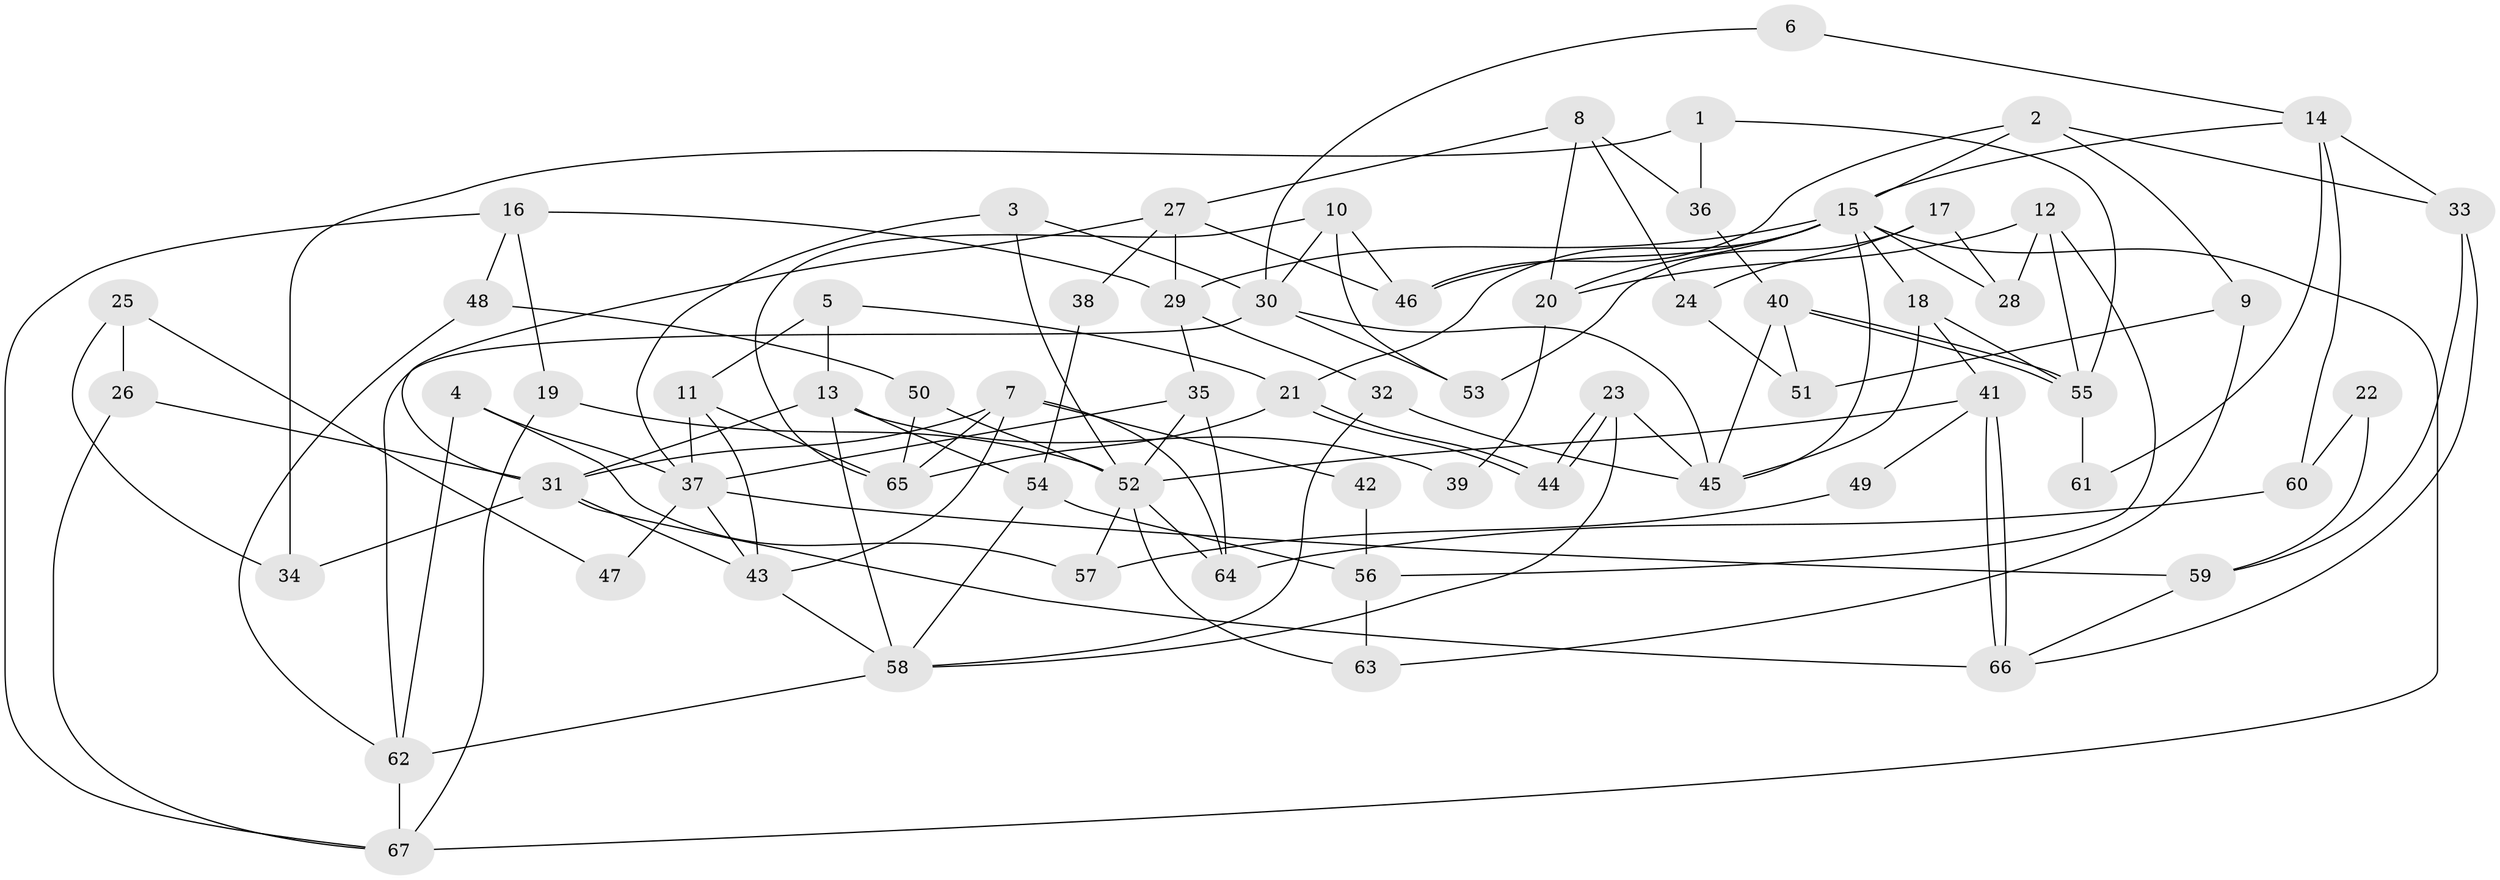 // Generated by graph-tools (version 1.1) at 2025/02/03/09/25 03:02:05]
// undirected, 67 vertices, 134 edges
graph export_dot {
graph [start="1"]
  node [color=gray90,style=filled];
  1;
  2;
  3;
  4;
  5;
  6;
  7;
  8;
  9;
  10;
  11;
  12;
  13;
  14;
  15;
  16;
  17;
  18;
  19;
  20;
  21;
  22;
  23;
  24;
  25;
  26;
  27;
  28;
  29;
  30;
  31;
  32;
  33;
  34;
  35;
  36;
  37;
  38;
  39;
  40;
  41;
  42;
  43;
  44;
  45;
  46;
  47;
  48;
  49;
  50;
  51;
  52;
  53;
  54;
  55;
  56;
  57;
  58;
  59;
  60;
  61;
  62;
  63;
  64;
  65;
  66;
  67;
  1 -- 55;
  1 -- 36;
  1 -- 34;
  2 -- 15;
  2 -- 46;
  2 -- 9;
  2 -- 33;
  3 -- 37;
  3 -- 52;
  3 -- 30;
  4 -- 62;
  4 -- 37;
  4 -- 57;
  5 -- 11;
  5 -- 21;
  5 -- 13;
  6 -- 30;
  6 -- 14;
  7 -- 65;
  7 -- 64;
  7 -- 31;
  7 -- 42;
  7 -- 43;
  8 -- 27;
  8 -- 24;
  8 -- 20;
  8 -- 36;
  9 -- 63;
  9 -- 51;
  10 -- 30;
  10 -- 65;
  10 -- 46;
  10 -- 53;
  11 -- 37;
  11 -- 43;
  11 -- 65;
  12 -- 20;
  12 -- 55;
  12 -- 28;
  12 -- 56;
  13 -- 58;
  13 -- 31;
  13 -- 39;
  13 -- 54;
  14 -- 33;
  14 -- 15;
  14 -- 60;
  14 -- 61;
  15 -- 45;
  15 -- 29;
  15 -- 18;
  15 -- 20;
  15 -- 21;
  15 -- 28;
  15 -- 46;
  15 -- 67;
  16 -- 67;
  16 -- 19;
  16 -- 29;
  16 -- 48;
  17 -- 28;
  17 -- 53;
  17 -- 24;
  18 -- 41;
  18 -- 45;
  18 -- 55;
  19 -- 52;
  19 -- 67;
  20 -- 39;
  21 -- 44;
  21 -- 44;
  21 -- 65;
  22 -- 60;
  22 -- 59;
  23 -- 58;
  23 -- 44;
  23 -- 44;
  23 -- 45;
  24 -- 51;
  25 -- 34;
  25 -- 26;
  25 -- 47;
  26 -- 31;
  26 -- 67;
  27 -- 31;
  27 -- 46;
  27 -- 29;
  27 -- 38;
  29 -- 32;
  29 -- 35;
  30 -- 45;
  30 -- 53;
  30 -- 62;
  31 -- 34;
  31 -- 43;
  31 -- 66;
  32 -- 45;
  32 -- 58;
  33 -- 66;
  33 -- 59;
  35 -- 37;
  35 -- 52;
  35 -- 64;
  36 -- 40;
  37 -- 59;
  37 -- 43;
  37 -- 47;
  38 -- 54;
  40 -- 55;
  40 -- 55;
  40 -- 45;
  40 -- 51;
  41 -- 66;
  41 -- 66;
  41 -- 52;
  41 -- 49;
  42 -- 56;
  43 -- 58;
  48 -- 62;
  48 -- 50;
  49 -- 57;
  50 -- 65;
  50 -- 52;
  52 -- 57;
  52 -- 63;
  52 -- 64;
  54 -- 58;
  54 -- 56;
  55 -- 61;
  56 -- 63;
  58 -- 62;
  59 -- 66;
  60 -- 64;
  62 -- 67;
}
